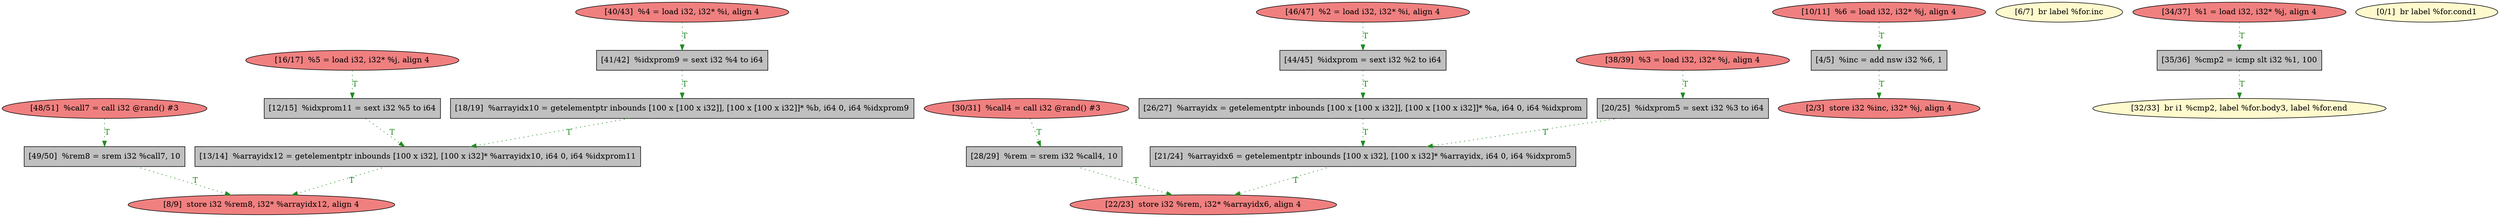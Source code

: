 
digraph G {


node1200 [fillcolor=grey,label="[41/42]  %idxprom9 = sext i32 %4 to i64",shape=rectangle,style=filled ]
node1201 [fillcolor=grey,label="[49/50]  %rem8 = srem i32 %call7, 10",shape=rectangle,style=filled ]
node1198 [fillcolor=lightcoral,label="[48/51]  %call7 = call i32 @rand() #3",shape=ellipse,style=filled ]
node1195 [fillcolor=grey,label="[21/24]  %arrayidx6 = getelementptr inbounds [100 x i32], [100 x i32]* %arrayidx, i64 0, i64 %idxprom5",shape=rectangle,style=filled ]
node1199 [fillcolor=grey,label="[13/14]  %arrayidx12 = getelementptr inbounds [100 x i32], [100 x i32]* %arrayidx10, i64 0, i64 %idxprom11",shape=rectangle,style=filled ]
node1194 [fillcolor=grey,label="[44/45]  %idxprom = sext i32 %2 to i64",shape=rectangle,style=filled ]
node1181 [fillcolor=lightcoral,label="[10/11]  %6 = load i32, i32* %j, align 4",shape=ellipse,style=filled ]
node1179 [fillcolor=lemonchiffon,label="[6/7]  br label %for.inc",shape=ellipse,style=filled ]
node1197 [fillcolor=lightcoral,label="[46/47]  %2 = load i32, i32* %i, align 4",shape=ellipse,style=filled ]
node1178 [fillcolor=grey,label="[4/5]  %inc = add nsw i32 %6, 1",shape=rectangle,style=filled ]
node1196 [fillcolor=lightcoral,label="[22/23]  store i32 %rem, i32* %arrayidx6, align 4",shape=ellipse,style=filled ]
node1190 [fillcolor=lightcoral,label="[34/37]  %1 = load i32, i32* %j, align 4",shape=ellipse,style=filled ]
node1176 [fillcolor=lemonchiffon,label="[0/1]  br label %for.cond1",shape=ellipse,style=filled ]
node1177 [fillcolor=lightcoral,label="[2/3]  store i32 %inc, i32* %j, align 4",shape=ellipse,style=filled ]
node1182 [fillcolor=grey,label="[12/15]  %idxprom11 = sext i32 %5 to i64",shape=rectangle,style=filled ]
node1183 [fillcolor=lightcoral,label="[16/17]  %5 = load i32, i32* %j, align 4",shape=ellipse,style=filled ]
node1193 [fillcolor=grey,label="[35/36]  %cmp2 = icmp slt i32 %1, 100",shape=rectangle,style=filled ]
node1189 [fillcolor=lemonchiffon,label="[32/33]  br i1 %cmp2, label %for.body3, label %for.end",shape=ellipse,style=filled ]
node1186 [fillcolor=grey,label="[26/27]  %arrayidx = getelementptr inbounds [100 x [100 x i32]], [100 x [100 x i32]]* %a, i64 0, i64 %idxprom",shape=rectangle,style=filled ]
node1187 [fillcolor=grey,label="[28/29]  %rem = srem i32 %call4, 10",shape=rectangle,style=filled ]
node1192 [fillcolor=lightcoral,label="[40/43]  %4 = load i32, i32* %i, align 4",shape=ellipse,style=filled ]
node1185 [fillcolor=grey,label="[20/25]  %idxprom5 = sext i32 %3 to i64",shape=rectangle,style=filled ]
node1188 [fillcolor=lightcoral,label="[30/31]  %call4 = call i32 @rand() #3",shape=ellipse,style=filled ]
node1180 [fillcolor=lightcoral,label="[8/9]  store i32 %rem8, i32* %arrayidx12, align 4",shape=ellipse,style=filled ]
node1184 [fillcolor=grey,label="[18/19]  %arrayidx10 = getelementptr inbounds [100 x [100 x i32]], [100 x [100 x i32]]* %b, i64 0, i64 %idxprom9",shape=rectangle,style=filled ]
node1191 [fillcolor=lightcoral,label="[38/39]  %3 = load i32, i32* %j, align 4",shape=ellipse,style=filled ]

node1195->node1196 [style=dotted,color=forestgreen,label="T",fontcolor=forestgreen ]
node1185->node1195 [style=dotted,color=forestgreen,label="T",fontcolor=forestgreen ]
node1200->node1184 [style=dotted,color=forestgreen,label="T",fontcolor=forestgreen ]
node1178->node1177 [style=dotted,color=forestgreen,label="T",fontcolor=forestgreen ]
node1184->node1199 [style=dotted,color=forestgreen,label="T",fontcolor=forestgreen ]
node1183->node1182 [style=dotted,color=forestgreen,label="T",fontcolor=forestgreen ]
node1198->node1201 [style=dotted,color=forestgreen,label="T",fontcolor=forestgreen ]
node1192->node1200 [style=dotted,color=forestgreen,label="T",fontcolor=forestgreen ]
node1199->node1180 [style=dotted,color=forestgreen,label="T",fontcolor=forestgreen ]
node1194->node1186 [style=dotted,color=forestgreen,label="T",fontcolor=forestgreen ]
node1188->node1187 [style=dotted,color=forestgreen,label="T",fontcolor=forestgreen ]
node1193->node1189 [style=dotted,color=forestgreen,label="T",fontcolor=forestgreen ]
node1191->node1185 [style=dotted,color=forestgreen,label="T",fontcolor=forestgreen ]
node1182->node1199 [style=dotted,color=forestgreen,label="T",fontcolor=forestgreen ]
node1181->node1178 [style=dotted,color=forestgreen,label="T",fontcolor=forestgreen ]
node1201->node1180 [style=dotted,color=forestgreen,label="T",fontcolor=forestgreen ]
node1197->node1194 [style=dotted,color=forestgreen,label="T",fontcolor=forestgreen ]
node1186->node1195 [style=dotted,color=forestgreen,label="T",fontcolor=forestgreen ]
node1187->node1196 [style=dotted,color=forestgreen,label="T",fontcolor=forestgreen ]
node1190->node1193 [style=dotted,color=forestgreen,label="T",fontcolor=forestgreen ]


}
